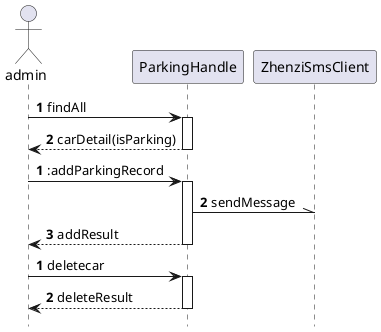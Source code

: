 @startuml
hide footbox
actor       admin       as Admin
autonumber
Admin -> ParkingHandle : findAll
activate ParkingHandle
ParkingHandle --> Admin : carDetail(isParking)
deactivate ParkingHandle

autonumber
Admin -> ParkingHandle : :addParkingRecord
activate ParkingHandle
ParkingHandle -\\ ZhenziSmsClient :sendMessage
ParkingHandle  --> Admin: addResult
deactivate ParkingHandle

autonumber
Admin -> ParkingHandle : deletecar
activate ParkingHandle
ParkingHandle  --> Admin: deleteResult
deactivate ParkingHandle
@enduml
